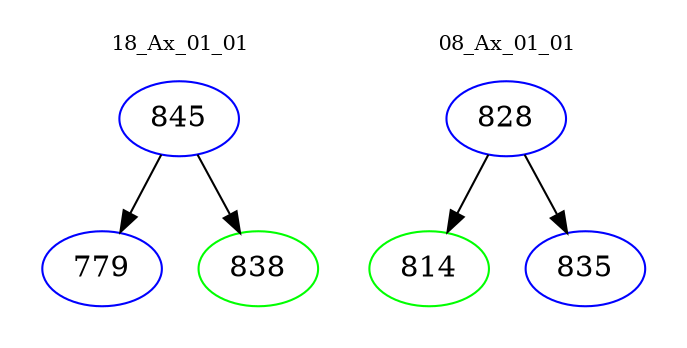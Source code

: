digraph{
subgraph cluster_0 {
color = white
label = "18_Ax_01_01";
fontsize=10;
T0_845 [label="845", color="blue"]
T0_845 -> T0_779 [color="black"]
T0_779 [label="779", color="blue"]
T0_845 -> T0_838 [color="black"]
T0_838 [label="838", color="green"]
}
subgraph cluster_1 {
color = white
label = "08_Ax_01_01";
fontsize=10;
T1_828 [label="828", color="blue"]
T1_828 -> T1_814 [color="black"]
T1_814 [label="814", color="green"]
T1_828 -> T1_835 [color="black"]
T1_835 [label="835", color="blue"]
}
}
